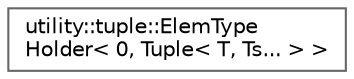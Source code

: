digraph "类继承关系图"
{
 // LATEX_PDF_SIZE
  bgcolor="transparent";
  edge [fontname=Helvetica,fontsize=10,labelfontname=Helvetica,labelfontsize=10];
  node [fontname=Helvetica,fontsize=10,shape=box,height=0.2,width=0.4];
  rankdir="LR";
  Node0 [id="Node000000",label="utility::tuple::ElemType\lHolder\< 0, Tuple\< T, Ts... \> \>",height=0.2,width=0.4,color="grey40", fillcolor="white", style="filled",URL="$structutility_1_1tuple_1_1_elem_type_holder_3_010_00_01_tuple_3_01_t_00_01_ts_8_8_8_01_4_01_4.html",tooltip="specialisation of the ElemTypeHolder class when the number of elements inside the tuple is 1"];
}
